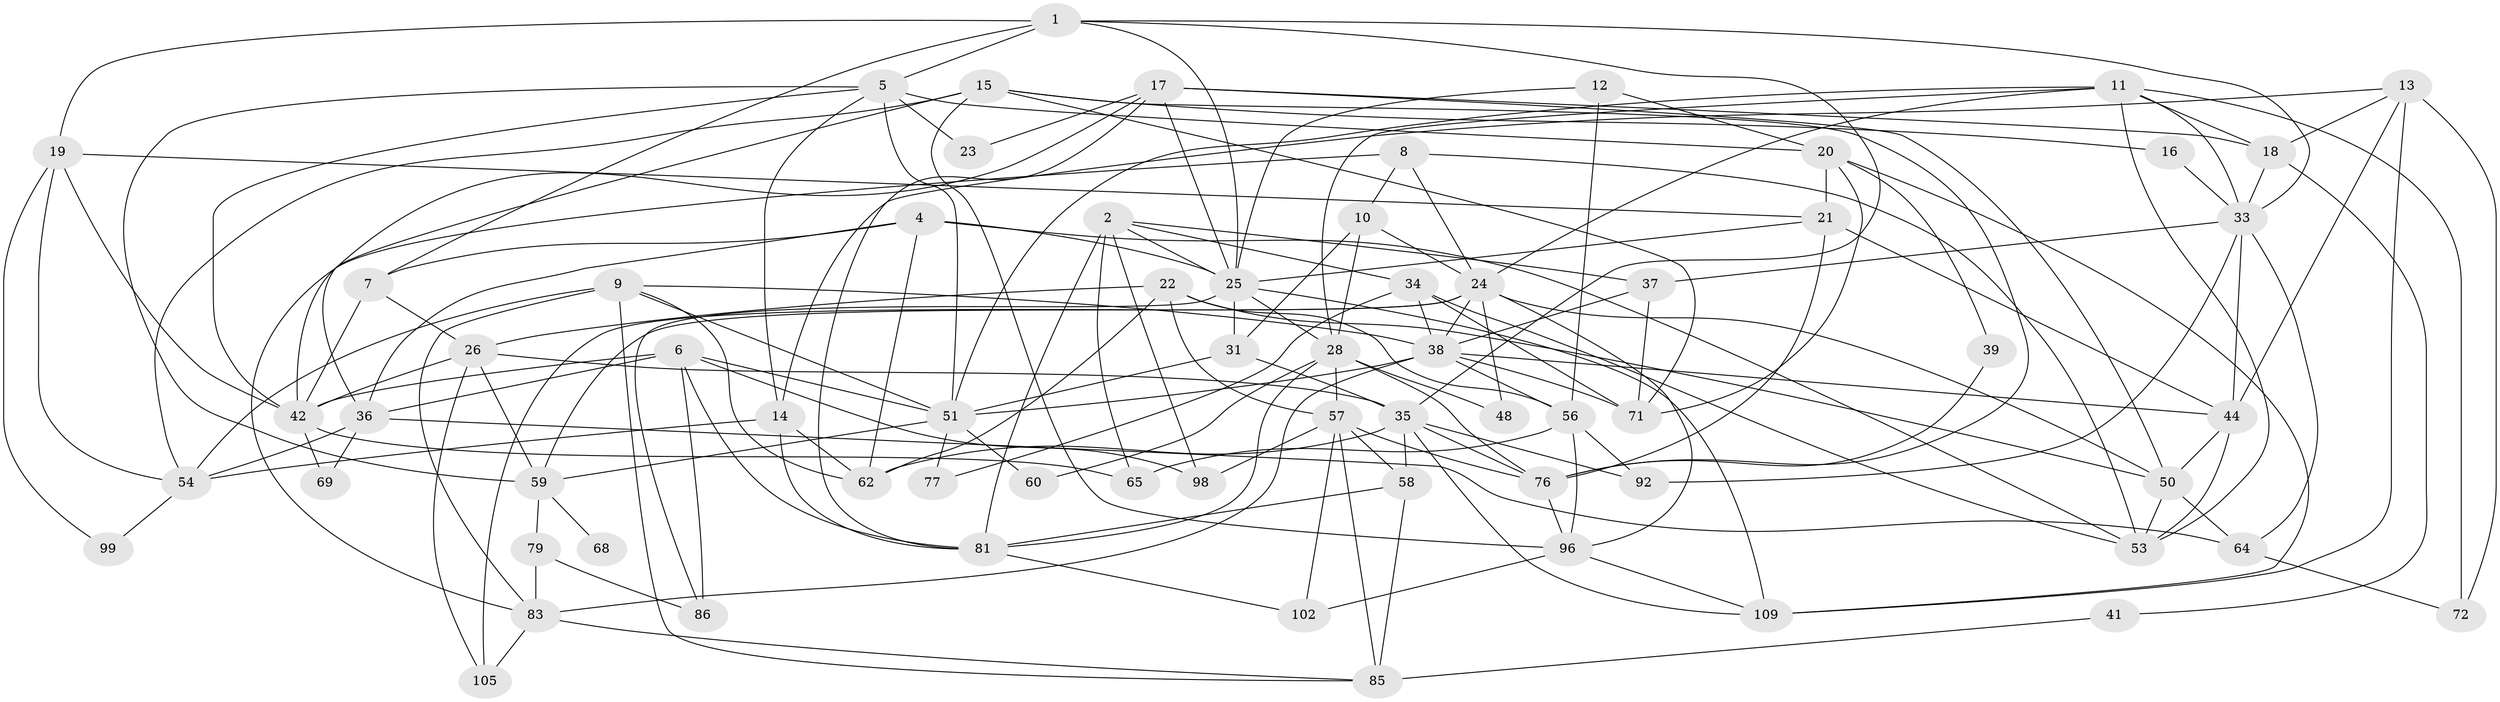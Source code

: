 // original degree distribution, {5: 0.2909090909090909, 3: 0.2818181818181818, 2: 0.13636363636363635, 4: 0.19090909090909092, 6: 0.06363636363636363, 8: 0.02727272727272727, 7: 0.00909090909090909}
// Generated by graph-tools (version 1.1) at 2025/11/02/27/25 16:11:17]
// undirected, 68 vertices, 170 edges
graph export_dot {
graph [start="1"]
  node [color=gray90,style=filled];
  1 [super="+45"];
  2 [super="+3"];
  4 [super="+80"];
  5 [super="+110"];
  6 [super="+27"];
  7;
  8;
  9 [super="+70"];
  10 [super="+89"];
  11 [super="+84"];
  12;
  13 [super="+30"];
  14 [super="+61"];
  15 [super="+46"];
  16;
  17 [super="+103"];
  18 [super="+82"];
  19;
  20 [super="+32"];
  21 [super="+29"];
  22 [super="+97"];
  23;
  24 [super="+74"];
  25 [super="+67"];
  26 [super="+49"];
  28 [super="+106"];
  31;
  33 [super="+43"];
  34 [super="+55"];
  35 [super="+88"];
  36 [super="+40"];
  37 [super="+47"];
  38 [super="+52"];
  39;
  41;
  42 [super="+108"];
  44 [super="+101"];
  48;
  50 [super="+78"];
  51 [super="+104"];
  53 [super="+63"];
  54 [super="+90"];
  56 [super="+66"];
  57 [super="+95"];
  58 [super="+73"];
  59 [super="+93"];
  60;
  62 [super="+100"];
  64 [super="+75"];
  65;
  68;
  69;
  71;
  72;
  76 [super="+87"];
  77;
  79;
  81 [super="+94"];
  83 [super="+91"];
  85;
  86;
  92;
  96 [super="+107"];
  98;
  99;
  102;
  105;
  109;
  1 -- 7;
  1 -- 33;
  1 -- 19;
  1 -- 25;
  1 -- 5;
  1 -- 35;
  2 -- 98;
  2 -- 37;
  2 -- 65;
  2 -- 34;
  2 -- 81;
  2 -- 25;
  4 -- 25;
  4 -- 36;
  4 -- 53;
  4 -- 7;
  4 -- 62;
  5 -- 14;
  5 -- 59;
  5 -- 51;
  5 -- 20;
  5 -- 23;
  5 -- 42;
  6 -- 42;
  6 -- 36;
  6 -- 86;
  6 -- 98;
  6 -- 81;
  6 -- 51;
  7 -- 42;
  7 -- 26;
  8 -- 83;
  8 -- 53;
  8 -- 10;
  8 -- 24;
  9 -- 62;
  9 -- 83;
  9 -- 51;
  9 -- 85;
  9 -- 54;
  9 -- 38;
  10 -- 31 [weight=2];
  10 -- 28;
  10 -- 24;
  11 -- 53;
  11 -- 51;
  11 -- 33;
  11 -- 18;
  11 -- 72;
  11 -- 28;
  11 -- 24;
  12 -- 20;
  12 -- 25;
  12 -- 56;
  13 -- 109;
  13 -- 72;
  13 -- 44;
  13 -- 18;
  13 -- 14;
  14 -- 54;
  14 -- 62;
  14 -- 81;
  15 -- 96;
  15 -- 16;
  15 -- 54;
  15 -- 71;
  15 -- 76;
  15 -- 36;
  16 -- 33;
  17 -- 50;
  17 -- 23;
  17 -- 42;
  17 -- 18 [weight=2];
  17 -- 81;
  17 -- 25;
  18 -- 33;
  18 -- 41;
  19 -- 99;
  19 -- 42;
  19 -- 54;
  19 -- 21;
  20 -- 109;
  20 -- 21 [weight=2];
  20 -- 71;
  20 -- 39;
  21 -- 25;
  21 -- 44;
  21 -- 76;
  22 -- 57;
  22 -- 62;
  22 -- 26;
  22 -- 50;
  22 -- 56;
  24 -- 59;
  24 -- 105 [weight=2];
  24 -- 50;
  24 -- 48;
  24 -- 96;
  24 -- 38;
  25 -- 31;
  25 -- 109;
  25 -- 86;
  25 -- 28;
  26 -- 59;
  26 -- 105;
  26 -- 42;
  26 -- 35;
  28 -- 48;
  28 -- 57;
  28 -- 60;
  28 -- 81;
  28 -- 76;
  31 -- 35;
  31 -- 51;
  33 -- 37;
  33 -- 92;
  33 -- 64;
  33 -- 44;
  34 -- 71;
  34 -- 38;
  34 -- 77;
  34 -- 53;
  35 -- 62;
  35 -- 58;
  35 -- 76;
  35 -- 109;
  35 -- 92;
  36 -- 54;
  36 -- 64;
  36 -- 69;
  37 -- 71;
  37 -- 38;
  38 -- 83;
  38 -- 44;
  38 -- 56;
  38 -- 51;
  38 -- 71;
  39 -- 76;
  41 -- 85;
  42 -- 69;
  42 -- 65;
  44 -- 50;
  44 -- 53;
  50 -- 53;
  50 -- 64;
  51 -- 60;
  51 -- 77;
  51 -- 59;
  54 -- 99;
  56 -- 65;
  56 -- 96;
  56 -- 92;
  57 -- 58;
  57 -- 102;
  57 -- 98;
  57 -- 76;
  57 -- 85;
  58 -- 85 [weight=2];
  58 -- 81;
  59 -- 79;
  59 -- 68 [weight=2];
  64 -- 72;
  76 -- 96;
  79 -- 86;
  79 -- 83;
  81 -- 102;
  83 -- 105;
  83 -- 85;
  96 -- 102;
  96 -- 109;
}

